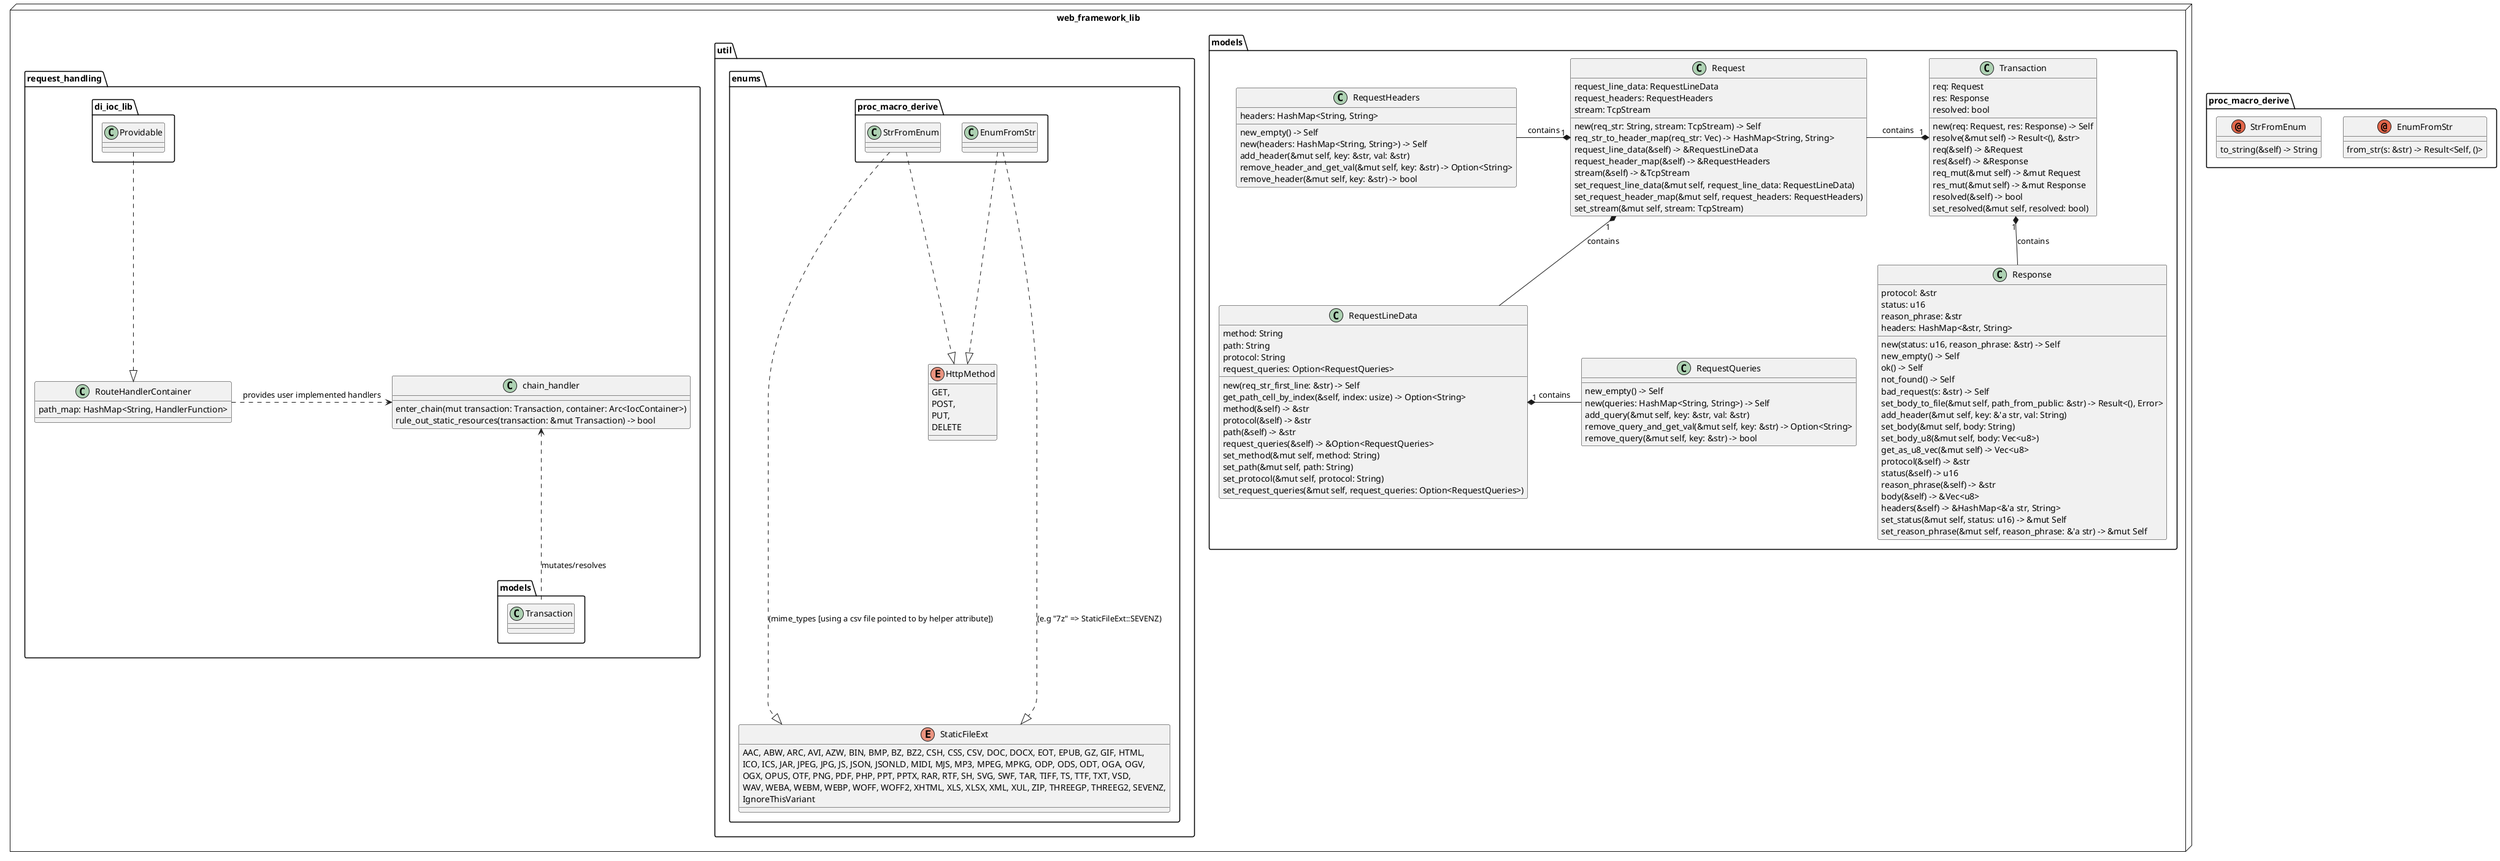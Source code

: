 https://plantuml.com/class-diagram
@startuml
package web_framework_lib <<Node>> {
    namespace models {
        class Transaction
        Transaction : req: Request
        Transaction : res: Response
        Transaction : resolved: bool
        Transaction : new(req: Request, res: Response) -> Self
        Transaction : resolve(&mut self) -> Result<(), &str>
        Transaction : req(&self) -> &Request
        Transaction : res(&self) -> &Response
        Transaction : req_mut(&mut self) -> &mut Request
        Transaction : res_mut(&mut self) -> &mut Response
        Transaction : resolved(&self) -> bool
        Transaction : set_resolved(&mut self, resolved: bool)

        class Request
        Transaction "1" *-l- Request : contains

        Request : request_line_data: RequestLineData
        Request : request_headers: RequestHeaders
        Request : stream: TcpStream
        Request : new(req_str: String, stream: TcpStream) -> Self
        Request : req_str_to_header_map(req_str: Vec<&str>) -> HashMap<String, String>
        Request : request_line_data(&self) -> &RequestLineData
        Request : request_header_map(&self) -> &RequestHeaders
        Request : stream(&self) -> &TcpStream
        Request : set_request_line_data(&mut self, request_line_data: RequestLineData)
        Request : set_request_header_map(&mut self, request_headers: RequestHeaders)
        Request : set_stream(&mut self, stream: TcpStream)

        class RequestLineData
        Request "1" *-- RequestLineData : contains

        RequestLineData : method: String
        RequestLineData : path: String
        RequestLineData : protocol: String
        RequestLineData : request_queries: Option<RequestQueries>
        RequestLineData : new(req_str_first_line: &str) -> Self
        RequestLineData : get_path_cell_by_index(&self, index: usize) -> Option<String>
        RequestLineData : method(&self) -> &str
        RequestLineData : protocol(&self) -> &str
        RequestLineData : path(&self) -> &str
        RequestLineData : request_queries(&self) -> &Option<RequestQueries>
        RequestLineData : set_method(&mut self, method: String)
        RequestLineData : set_path(&mut self, path: String)
        RequestLineData : set_protocol(&mut self, protocol: String)
        RequestLineData : set_request_queries(&mut self, request_queries: Option<RequestQueries>)

        class RequestQueries
        RequestLineData "1" *-r- RequestQueries : contains

        RequestQueries : new_empty() -> Self
        RequestQueries : new(queries: HashMap<String, String>) -> Self
        RequestQueries : add_query(&mut self, key: &str, val: &str)
        RequestQueries : remove_query_and_get_val(&mut self, key: &str) -> Option<String>
        RequestQueries : remove_query(&mut self, key: &str) -> bool

        class RequestHeaders
        Request "1" *-l- RequestHeaders : contains

        RequestHeaders : headers: HashMap<String, String>
        RequestHeaders : new_empty() -> Self
        RequestHeaders : new(headers: HashMap<String, String>) -> Self
        RequestHeaders : add_header(&mut self, key: &str, val: &str)
        RequestHeaders : remove_header_and_get_val(&mut self, key: &str) -> Option<String>
        RequestHeaders : remove_header(&mut self, key: &str) -> bool

        class Response
        Transaction "1" *-- Response : contains

        Response : protocol: &str
        Response : status: u16
        Response : reason_phrase: &str
        Response : headers: HashMap<&str, String>
        Response : new(status: u16, reason_phrase: &str) -> Self
        Response : new_empty() -> Self
        Response : ok() -> Self
        Response : not_found() -> Self
        Response : bad_request(s: &str) -> Self
        Response : set_body_to_file(&mut self, path_from_public: &str) -> Result<(), Error>
        Response : add_header(&mut self, key: &'a str, val: String)
        Response : set_body(&mut self, body: String)
        Response : set_body_u8(&mut self, body: Vec<u8>)
        Response : get_as_u8_vec(&mut self) -> Vec<u8>
        Response : protocol(&self) -> &str
        Response : status(&self) -> u16
        Response : reason_phrase(&self) -> &str
        Response : body(&self) -> &Vec<u8>
        Response : headers(&self) -> &HashMap<&'a str, String>
        Response : set_status(&mut self, status: u16) -> &mut Self
        Response : set_reason_phrase(&mut self, reason_phrase: &'a str) -> &mut Self
    }
    namespace util {
        namespace enums {
            enum HttpMethod {
                GET,
                POST,
                PUT,
                DELETE
            }
            HttpMethod <|.u. proc_macro_derive.EnumFromStr
            HttpMethod <|.u. proc_macro_derive.StrFromEnum
            enum StaticFileExt {
                AAC, ABW, ARC, AVI, AZW, BIN, BMP, BZ, BZ2, CSH, CSS, CSV, DOC, DOCX, EOT, EPUB, GZ, GIF, HTML,
                ICO, ICS, JAR, JPEG, JPG, JS, JSON, JSONLD, MIDI, MJS, MP3, MPEG, MPKG, ODP, ODS, ODT, OGA, OGV,
                OGX, OPUS, OTF, PNG, PDF, PHP, PPT, PPTX, RAR, RTF, SH, SVG, SWF, TAR, TIFF, TS, TTF, TXT, VSD,
                WAV, WEBA, WEBM, WEBP, WOFF, WOFF2, XHTML, XLS, XLSX, XML, XUL, ZIP, THREEGP, THREEG2, SEVENZ,
                IgnoreThisVariant
            }
            StaticFileExt <|.u.... proc_macro_derive.EnumFromStr : (e.g "7z" => StaticFileExt::SEVENZ)
            StaticFileExt <|.u. proc_macro_derive.StrFromEnum : (mime_types [using a csv file pointed to by helper attribute])
        }
    }
    namespace request_handling {
        class chain_handler
        chain_handler : enter_chain(mut transaction: Transaction, container: Arc<IocContainer>)
        chain_handler : rule_out_static_resources(transaction: &mut Transaction) -> bool
        chain_handler <.. models.Transaction : mutates/resolves
        chain_handler <.l. RouteHandlerContainer : provides user implemented handlers
        class RouteHandlerContainer
        RouteHandlerContainer : path_map: HashMap<String, HandlerFunction>
        RouteHandlerContainer <|.u. di_ioc_lib.Providable
    }
}
package proc_macro_derive {
    annotation EnumFromStr
    EnumFromStr : from_str(s: &str) -> Result<Self, ()>
    annotation StrFromEnum
    StrFromEnum : to_string(&self) -> String
}




@enduml